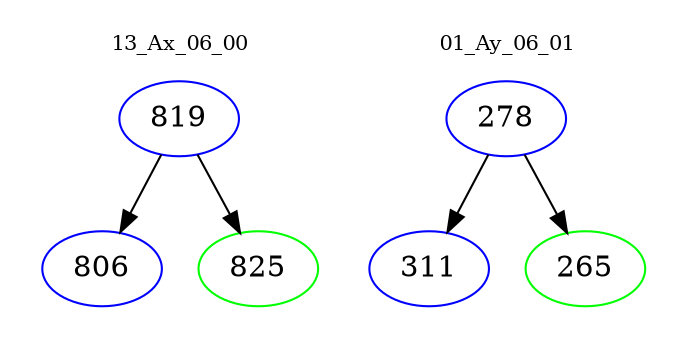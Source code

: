 digraph{
subgraph cluster_0 {
color = white
label = "13_Ax_06_00";
fontsize=10;
T0_819 [label="819", color="blue"]
T0_819 -> T0_806 [color="black"]
T0_806 [label="806", color="blue"]
T0_819 -> T0_825 [color="black"]
T0_825 [label="825", color="green"]
}
subgraph cluster_1 {
color = white
label = "01_Ay_06_01";
fontsize=10;
T1_278 [label="278", color="blue"]
T1_278 -> T1_311 [color="black"]
T1_311 [label="311", color="blue"]
T1_278 -> T1_265 [color="black"]
T1_265 [label="265", color="green"]
}
}
